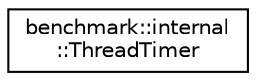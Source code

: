 digraph "Graphical Class Hierarchy"
{
 // LATEX_PDF_SIZE
  edge [fontname="Helvetica",fontsize="10",labelfontname="Helvetica",labelfontsize="10"];
  node [fontname="Helvetica",fontsize="10",shape=record];
  rankdir="LR";
  Node0 [label="benchmark::internal\l::ThreadTimer",height=0.2,width=0.4,color="black", fillcolor="white", style="filled",URL="$classbenchmark_1_1internal_1_1ThreadTimer.html",tooltip=" "];
}
